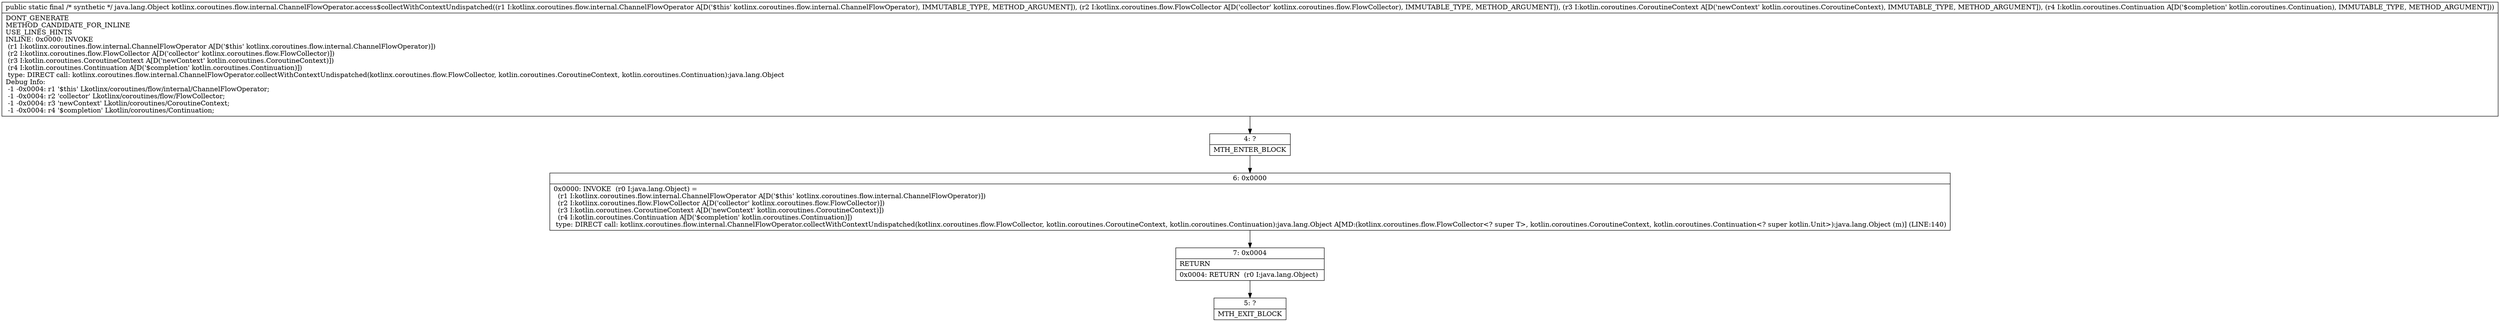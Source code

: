 digraph "CFG forkotlinx.coroutines.flow.internal.ChannelFlowOperator.access$collectWithContextUndispatched(Lkotlinx\/coroutines\/flow\/internal\/ChannelFlowOperator;Lkotlinx\/coroutines\/flow\/FlowCollector;Lkotlin\/coroutines\/CoroutineContext;Lkotlin\/coroutines\/Continuation;)Ljava\/lang\/Object;" {
Node_4 [shape=record,label="{4\:\ ?|MTH_ENTER_BLOCK\l}"];
Node_6 [shape=record,label="{6\:\ 0x0000|0x0000: INVOKE  (r0 I:java.lang.Object) = \l  (r1 I:kotlinx.coroutines.flow.internal.ChannelFlowOperator A[D('$this' kotlinx.coroutines.flow.internal.ChannelFlowOperator)])\l  (r2 I:kotlinx.coroutines.flow.FlowCollector A[D('collector' kotlinx.coroutines.flow.FlowCollector)])\l  (r3 I:kotlin.coroutines.CoroutineContext A[D('newContext' kotlin.coroutines.CoroutineContext)])\l  (r4 I:kotlin.coroutines.Continuation A[D('$completion' kotlin.coroutines.Continuation)])\l type: DIRECT call: kotlinx.coroutines.flow.internal.ChannelFlowOperator.collectWithContextUndispatched(kotlinx.coroutines.flow.FlowCollector, kotlin.coroutines.CoroutineContext, kotlin.coroutines.Continuation):java.lang.Object A[MD:(kotlinx.coroutines.flow.FlowCollector\<? super T\>, kotlin.coroutines.CoroutineContext, kotlin.coroutines.Continuation\<? super kotlin.Unit\>):java.lang.Object (m)] (LINE:140)\l}"];
Node_7 [shape=record,label="{7\:\ 0x0004|RETURN\l|0x0004: RETURN  (r0 I:java.lang.Object) \l}"];
Node_5 [shape=record,label="{5\:\ ?|MTH_EXIT_BLOCK\l}"];
MethodNode[shape=record,label="{public static final \/* synthetic *\/ java.lang.Object kotlinx.coroutines.flow.internal.ChannelFlowOperator.access$collectWithContextUndispatched((r1 I:kotlinx.coroutines.flow.internal.ChannelFlowOperator A[D('$this' kotlinx.coroutines.flow.internal.ChannelFlowOperator), IMMUTABLE_TYPE, METHOD_ARGUMENT]), (r2 I:kotlinx.coroutines.flow.FlowCollector A[D('collector' kotlinx.coroutines.flow.FlowCollector), IMMUTABLE_TYPE, METHOD_ARGUMENT]), (r3 I:kotlin.coroutines.CoroutineContext A[D('newContext' kotlin.coroutines.CoroutineContext), IMMUTABLE_TYPE, METHOD_ARGUMENT]), (r4 I:kotlin.coroutines.Continuation A[D('$completion' kotlin.coroutines.Continuation), IMMUTABLE_TYPE, METHOD_ARGUMENT]))  | DONT_GENERATE\lMETHOD_CANDIDATE_FOR_INLINE\lUSE_LINES_HINTS\lINLINE: 0x0000: INVOKE  \l  (r1 I:kotlinx.coroutines.flow.internal.ChannelFlowOperator A[D('$this' kotlinx.coroutines.flow.internal.ChannelFlowOperator)])\l  (r2 I:kotlinx.coroutines.flow.FlowCollector A[D('collector' kotlinx.coroutines.flow.FlowCollector)])\l  (r3 I:kotlin.coroutines.CoroutineContext A[D('newContext' kotlin.coroutines.CoroutineContext)])\l  (r4 I:kotlin.coroutines.Continuation A[D('$completion' kotlin.coroutines.Continuation)])\l type: DIRECT call: kotlinx.coroutines.flow.internal.ChannelFlowOperator.collectWithContextUndispatched(kotlinx.coroutines.flow.FlowCollector, kotlin.coroutines.CoroutineContext, kotlin.coroutines.Continuation):java.lang.Object\lDebug Info:\l  \-1 \-0x0004: r1 '$this' Lkotlinx\/coroutines\/flow\/internal\/ChannelFlowOperator;\l  \-1 \-0x0004: r2 'collector' Lkotlinx\/coroutines\/flow\/FlowCollector;\l  \-1 \-0x0004: r3 'newContext' Lkotlin\/coroutines\/CoroutineContext;\l  \-1 \-0x0004: r4 '$completion' Lkotlin\/coroutines\/Continuation;\l}"];
MethodNode -> Node_4;Node_4 -> Node_6;
Node_6 -> Node_7;
Node_7 -> Node_5;
}

